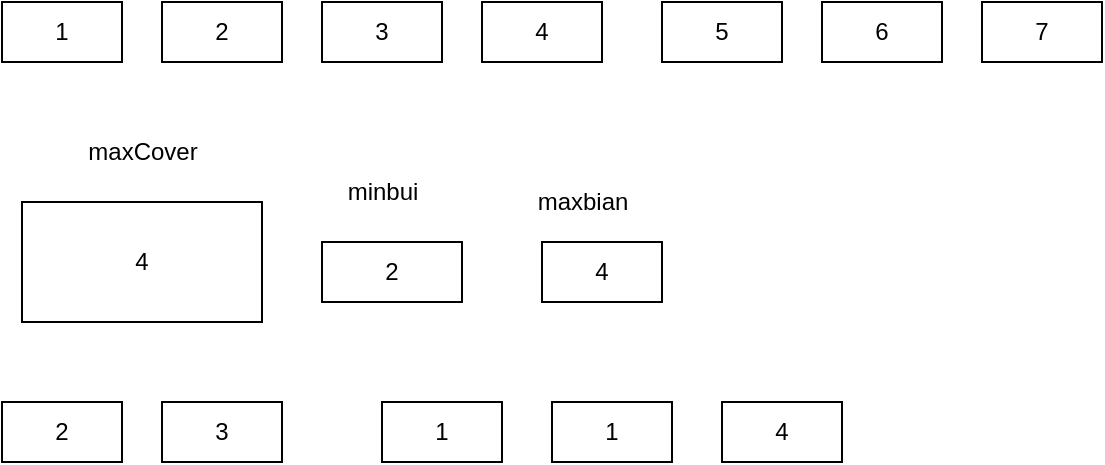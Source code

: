<mxfile>
    <diagram id="O59HNSppz4byylxMQWpO" name="第 1 页">
        <mxGraphModel dx="769" dy="535" grid="1" gridSize="10" guides="1" tooltips="1" connect="1" arrows="1" fold="1" page="1" pageScale="1" pageWidth="1654" pageHeight="2336" math="0" shadow="0">
            <root>
                <mxCell id="0"/>
                <mxCell id="1" parent="0"/>
                <mxCell id="2" value="1" style="rounded=0;whiteSpace=wrap;html=1;" parent="1" vertex="1">
                    <mxGeometry x="80" y="180" width="60" height="30" as="geometry"/>
                </mxCell>
                <mxCell id="3" value="2" style="rounded=0;whiteSpace=wrap;html=1;" parent="1" vertex="1">
                    <mxGeometry x="160" y="180" width="60" height="30" as="geometry"/>
                </mxCell>
                <mxCell id="4" value="3" style="rounded=0;whiteSpace=wrap;html=1;" parent="1" vertex="1">
                    <mxGeometry x="240" y="180" width="60" height="30" as="geometry"/>
                </mxCell>
                <mxCell id="5" value="4" style="rounded=0;whiteSpace=wrap;html=1;" parent="1" vertex="1">
                    <mxGeometry x="320" y="180" width="60" height="30" as="geometry"/>
                </mxCell>
                <mxCell id="6" value="5" style="rounded=0;whiteSpace=wrap;html=1;" parent="1" vertex="1">
                    <mxGeometry x="410" y="180" width="60" height="30" as="geometry"/>
                </mxCell>
                <mxCell id="7" value="6" style="rounded=0;whiteSpace=wrap;html=1;" parent="1" vertex="1">
                    <mxGeometry x="490" y="180" width="60" height="30" as="geometry"/>
                </mxCell>
                <mxCell id="8" value="7" style="rounded=0;whiteSpace=wrap;html=1;" parent="1" vertex="1">
                    <mxGeometry x="570" y="180" width="60" height="30" as="geometry"/>
                </mxCell>
                <mxCell id="13" value="1" style="rounded=0;whiteSpace=wrap;html=1;" parent="1" vertex="1">
                    <mxGeometry x="270" y="380" width="60" height="30" as="geometry"/>
                </mxCell>
                <mxCell id="16" value="2" style="rounded=0;whiteSpace=wrap;html=1;" parent="1" vertex="1">
                    <mxGeometry x="240" y="300" width="70" height="30" as="geometry"/>
                </mxCell>
                <mxCell id="17" value="1" style="rounded=0;whiteSpace=wrap;html=1;" parent="1" vertex="1">
                    <mxGeometry x="355" y="380" width="60" height="30" as="geometry"/>
                </mxCell>
                <mxCell id="18" value="2" style="rounded=0;whiteSpace=wrap;html=1;" parent="1" vertex="1">
                    <mxGeometry x="80" y="380" width="60" height="30" as="geometry"/>
                </mxCell>
                <mxCell id="19" value="3" style="rounded=0;whiteSpace=wrap;html=1;" parent="1" vertex="1">
                    <mxGeometry x="160" y="380" width="60" height="30" as="geometry"/>
                </mxCell>
                <mxCell id="20" value="4" style="whiteSpace=wrap;html=1;" vertex="1" parent="1">
                    <mxGeometry x="90" y="280" width="120" height="60" as="geometry"/>
                </mxCell>
                <mxCell id="21" value="4" style="rounded=0;whiteSpace=wrap;html=1;" vertex="1" parent="1">
                    <mxGeometry x="440" y="380" width="60" height="30" as="geometry"/>
                </mxCell>
                <mxCell id="22" value="4" style="rounded=0;whiteSpace=wrap;html=1;" vertex="1" parent="1">
                    <mxGeometry x="350" y="300" width="60" height="30" as="geometry"/>
                </mxCell>
                <mxCell id="23" value="maxCover" style="text;html=1;align=center;verticalAlign=middle;resizable=0;points=[];autosize=1;strokeColor=none;fillColor=none;" vertex="1" parent="1">
                    <mxGeometry x="110" y="240" width="80" height="30" as="geometry"/>
                </mxCell>
                <mxCell id="24" value="minbui" style="text;html=1;align=center;verticalAlign=middle;resizable=0;points=[];autosize=1;strokeColor=none;fillColor=none;" vertex="1" parent="1">
                    <mxGeometry x="240" y="260" width="60" height="30" as="geometry"/>
                </mxCell>
                <mxCell id="25" value="maxbian" style="text;html=1;align=center;verticalAlign=middle;resizable=0;points=[];autosize=1;strokeColor=none;fillColor=none;" vertex="1" parent="1">
                    <mxGeometry x="335" y="265" width="70" height="30" as="geometry"/>
                </mxCell>
            </root>
        </mxGraphModel>
    </diagram>
</mxfile>